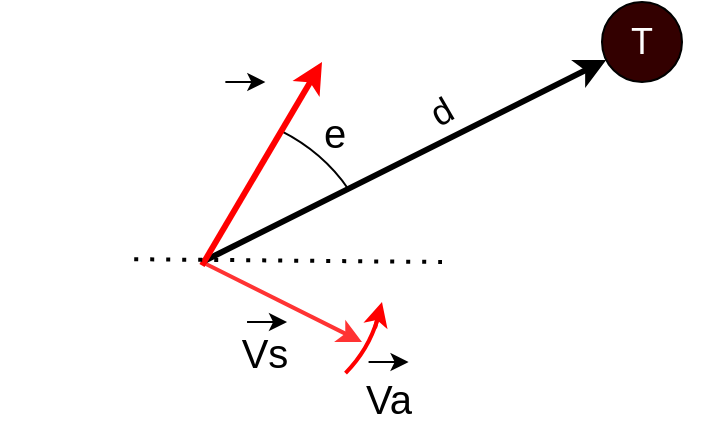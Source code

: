 <mxfile version="21.3.3" type="device">
  <diagram name="Page-1" id="KUdxa5d0wEidY5RM9R6o">
    <mxGraphModel dx="989" dy="548" grid="1" gridSize="10" guides="1" tooltips="1" connect="1" arrows="1" fold="1" page="1" pageScale="1" pageWidth="850" pageHeight="1100" math="0" shadow="0">
      <root>
        <mxCell id="0" />
        <mxCell id="1" parent="0" />
        <mxCell id="uPhJUm74zsV95zfqLW2z-16" value="" style="verticalLabelPosition=bottom;verticalAlign=top;html=1;shape=mxgraph.basic.arc;startAngle=0.582;endAngle=0.663;direction=south;rotation=90;" parent="1" vertex="1">
          <mxGeometry x="190.38" y="293.5" width="166.21" height="186.6" as="geometry" />
        </mxCell>
        <mxCell id="2pZefH8dgBxviamgvMaA-6" value="" style="endArrow=classic;html=1;rounded=0;strokeColor=#FF3333;strokeWidth=2;" parent="1" edge="1">
          <mxGeometry width="50" height="50" relative="1" as="geometry">
            <mxPoint x="280" y="380" as="sourcePoint" />
            <mxPoint x="360" y="420" as="targetPoint" />
          </mxGeometry>
        </mxCell>
        <mxCell id="uPhJUm74zsV95zfqLW2z-1" value="" style="endArrow=classic;html=1;rounded=0;strokeWidth=3;" parent="1" target="uPhJUm74zsV95zfqLW2z-6" edge="1">
          <mxGeometry width="50" height="50" relative="1" as="geometry">
            <mxPoint x="280" y="380" as="sourcePoint" />
            <mxPoint x="470" y="480" as="targetPoint" />
          </mxGeometry>
        </mxCell>
        <mxCell id="uPhJUm74zsV95zfqLW2z-5" value="" style="endArrow=classic;html=1;rounded=0;strokeWidth=3;strokeColor=#FF0000;" parent="1" edge="1">
          <mxGeometry width="50" height="50" relative="1" as="geometry">
            <mxPoint x="280" y="381.7" as="sourcePoint" />
            <mxPoint x="340" y="280" as="targetPoint" />
          </mxGeometry>
        </mxCell>
        <mxCell id="uPhJUm74zsV95zfqLW2z-6" value="" style="ellipse;whiteSpace=wrap;html=1;aspect=fixed;fillColor=#330000;" parent="1" vertex="1">
          <mxGeometry x="480" y="250" width="40" height="40" as="geometry" />
        </mxCell>
        <mxCell id="uPhJUm74zsV95zfqLW2z-9" value="" style="endArrow=none;dashed=1;html=1;dashPattern=1 3;strokeWidth=2;rounded=0;exitX=0;exitY=0.75;exitDx=0;exitDy=0;" parent="1" edge="1" source="_PbjmO2EpilKhsKF8RGr-1">
          <mxGeometry width="50" height="50" relative="1" as="geometry">
            <mxPoint x="280" y="380" as="sourcePoint" />
            <mxPoint x="400" y="380" as="targetPoint" />
          </mxGeometry>
        </mxCell>
        <mxCell id="uPhJUm74zsV95zfqLW2z-18" value="&lt;font style=&quot;font-size: 20px;&quot;&gt;e&lt;/font&gt;" style="text;html=1;strokeColor=none;fillColor=none;align=center;verticalAlign=middle;whiteSpace=wrap;rounded=0;" parent="1" vertex="1">
          <mxGeometry x="335.75" y="305.2" width="20.84" height="20" as="geometry" />
        </mxCell>
        <mxCell id="2pZefH8dgBxviamgvMaA-2" value="&lt;font style=&quot;font-size: 18px;&quot;&gt;d&lt;/font&gt;" style="text;html=1;strokeColor=none;fillColor=none;align=center;verticalAlign=middle;whiteSpace=wrap;rounded=0;rotation=-30;" parent="1" vertex="1">
          <mxGeometry x="370" y="290" width="60" height="30" as="geometry" />
        </mxCell>
        <mxCell id="2pZefH8dgBxviamgvMaA-3" value="&lt;font style=&quot;font-size: 18px;&quot; color=&quot;#ffffff&quot;&gt;T&lt;/font&gt;" style="text;html=1;strokeColor=none;fillColor=none;align=center;verticalAlign=middle;whiteSpace=wrap;rounded=0;rotation=0;" parent="1" vertex="1">
          <mxGeometry x="470" y="255" width="60" height="30" as="geometry" />
        </mxCell>
        <mxCell id="2pZefH8dgBxviamgvMaA-10" value="" style="verticalLabelPosition=bottom;verticalAlign=top;html=1;shape=mxgraph.basic.arc;startAngle=0.289;endAngle=0.36;strokeWidth=2;fillColor=#FF0000;strokeColor=#FF0000;" parent="1" vertex="1">
          <mxGeometry x="211.05" y="325.2" width="158.95" height="134.8" as="geometry" />
        </mxCell>
        <mxCell id="_PbjmO2EpilKhsKF8RGr-1" value="" style="shape=image;verticalLabelPosition=bottom;labelBackgroundColor=default;verticalAlign=top;aspect=fixed;imageAspect=0;image=https://static.thenounproject.com/png/4594-200.png;rotation=30;" vertex="1" parent="1">
          <mxGeometry x="249.72" y="349.57" width="62.23" height="62.23" as="geometry" />
        </mxCell>
        <mxCell id="_PbjmO2EpilKhsKF8RGr-7" value="" style="endArrow=classic;html=1;rounded=0;exitX=0.978;exitY=0.651;exitDx=0;exitDy=0;exitPerimeter=0;fillColor=#e51400;strokeColor=#FF0000;strokeWidth=2;endSize=6;" edge="1" parent="1" source="2pZefH8dgBxviamgvMaA-10">
          <mxGeometry width="50" height="50" relative="1" as="geometry">
            <mxPoint x="320" y="440" as="sourcePoint" />
            <mxPoint x="370" y="400" as="targetPoint" />
          </mxGeometry>
        </mxCell>
        <mxCell id="_PbjmO2EpilKhsKF8RGr-9" value="" style="group" vertex="1" connectable="0" parent="1">
          <mxGeometry x="291.68" y="410" width="39.16" height="30" as="geometry" />
        </mxCell>
        <mxCell id="2pZefH8dgBxviamgvMaA-7" value="&lt;font style=&quot;font-size: 20px;&quot;&gt;Vs&lt;/font&gt;" style="text;html=1;strokeColor=none;fillColor=none;align=center;verticalAlign=middle;whiteSpace=wrap;rounded=0;" parent="_PbjmO2EpilKhsKF8RGr-9" vertex="1">
          <mxGeometry width="39.16" height="30" as="geometry" />
        </mxCell>
        <mxCell id="ydJF0RGZBB_oGP7RJGEj-3" value="" style="endArrow=classic;html=1;rounded=0;fontSize=7;" parent="_PbjmO2EpilKhsKF8RGr-9" edge="1">
          <mxGeometry width="50" height="50" relative="1" as="geometry">
            <mxPoint x="10.84" as="sourcePoint" />
            <mxPoint x="30.84" as="targetPoint" />
          </mxGeometry>
        </mxCell>
        <mxCell id="_PbjmO2EpilKhsKF8RGr-10" value="" style="group" vertex="1" connectable="0" parent="1">
          <mxGeometry x="360" y="430" width="26.59" height="25" as="geometry" />
        </mxCell>
        <mxCell id="2pZefH8dgBxviamgvMaA-11" value="&lt;font style=&quot;font-size: 20px;&quot;&gt;Va&lt;/font&gt;" style="text;html=1;strokeColor=none;fillColor=none;align=center;verticalAlign=middle;whiteSpace=wrap;rounded=0;" parent="_PbjmO2EpilKhsKF8RGr-10" vertex="1">
          <mxGeometry y="10" width="26.59" height="15" as="geometry" />
        </mxCell>
        <mxCell id="ydJF0RGZBB_oGP7RJGEj-4" value="" style="endArrow=classic;html=1;rounded=0;fontSize=7;" parent="_PbjmO2EpilKhsKF8RGr-10" edge="1">
          <mxGeometry width="50" height="50" relative="1" as="geometry">
            <mxPoint x="3.29" as="sourcePoint" />
            <mxPoint x="23.29" as="targetPoint" />
          </mxGeometry>
        </mxCell>
        <mxCell id="_PbjmO2EpilKhsKF8RGr-14" value="" style="group" vertex="1" connectable="0" parent="1">
          <mxGeometry x="291.68" y="290" width="20" height="25" as="geometry" />
        </mxCell>
        <mxCell id="_PbjmO2EpilKhsKF8RGr-15" value="&lt;font style=&quot;font-size: 20px;&quot; color=&quot;#ffffff&quot;&gt;Vf&lt;/font&gt;" style="text;html=1;strokeColor=none;fillColor=none;align=center;verticalAlign=middle;whiteSpace=wrap;rounded=0;" vertex="1" parent="_PbjmO2EpilKhsKF8RGr-14">
          <mxGeometry y="10" width="20" height="15" as="geometry" />
        </mxCell>
        <mxCell id="_PbjmO2EpilKhsKF8RGr-16" value="" style="endArrow=classic;html=1;rounded=0;fontSize=7;" edge="1" parent="_PbjmO2EpilKhsKF8RGr-14">
          <mxGeometry width="50" height="50" relative="1" as="geometry">
            <mxPoint as="sourcePoint" />
            <mxPoint x="20" as="targetPoint" />
          </mxGeometry>
        </mxCell>
      </root>
    </mxGraphModel>
  </diagram>
</mxfile>

